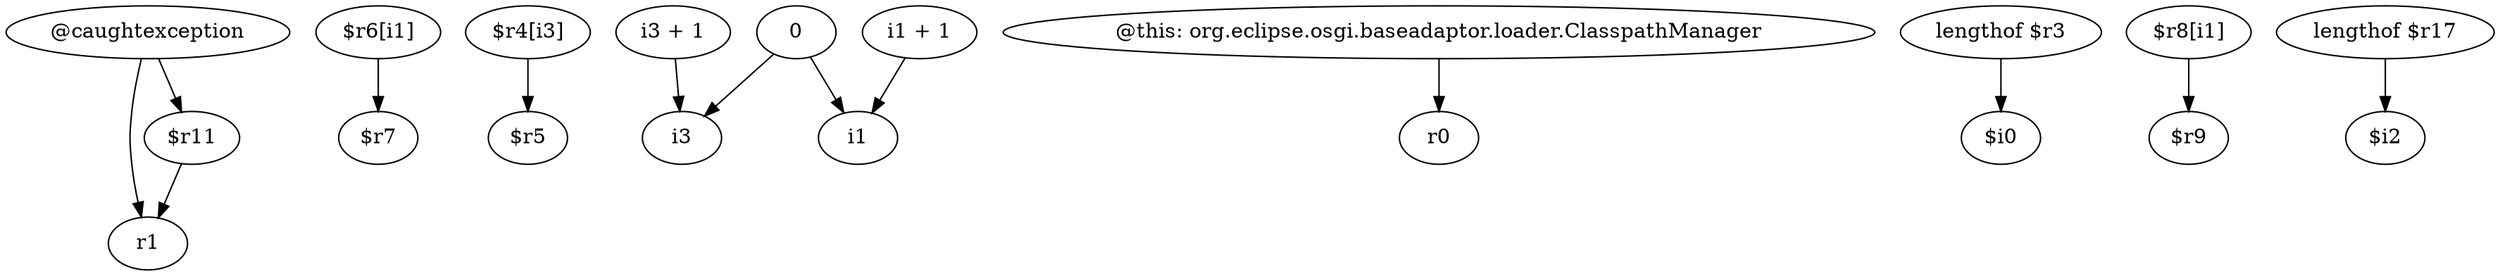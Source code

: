 digraph g {
0[label="@caughtexception"]
1[label="r1"]
0->1[label=""]
2[label="$r11"]
2->1[label=""]
3[label="$r6[i1]"]
4[label="$r7"]
3->4[label=""]
5[label="$r4[i3]"]
6[label="$r5"]
5->6[label=""]
7[label="0"]
8[label="i3"]
7->8[label=""]
9[label="i3 + 1"]
9->8[label=""]
10[label="@this: org.eclipse.osgi.baseadaptor.loader.ClasspathManager"]
11[label="r0"]
10->11[label=""]
12[label="lengthof $r3"]
13[label="$i0"]
12->13[label=""]
14[label="$r8[i1]"]
15[label="$r9"]
14->15[label=""]
16[label="i1"]
7->16[label=""]
0->2[label=""]
17[label="i1 + 1"]
17->16[label=""]
18[label="lengthof $r17"]
19[label="$i2"]
18->19[label=""]
}